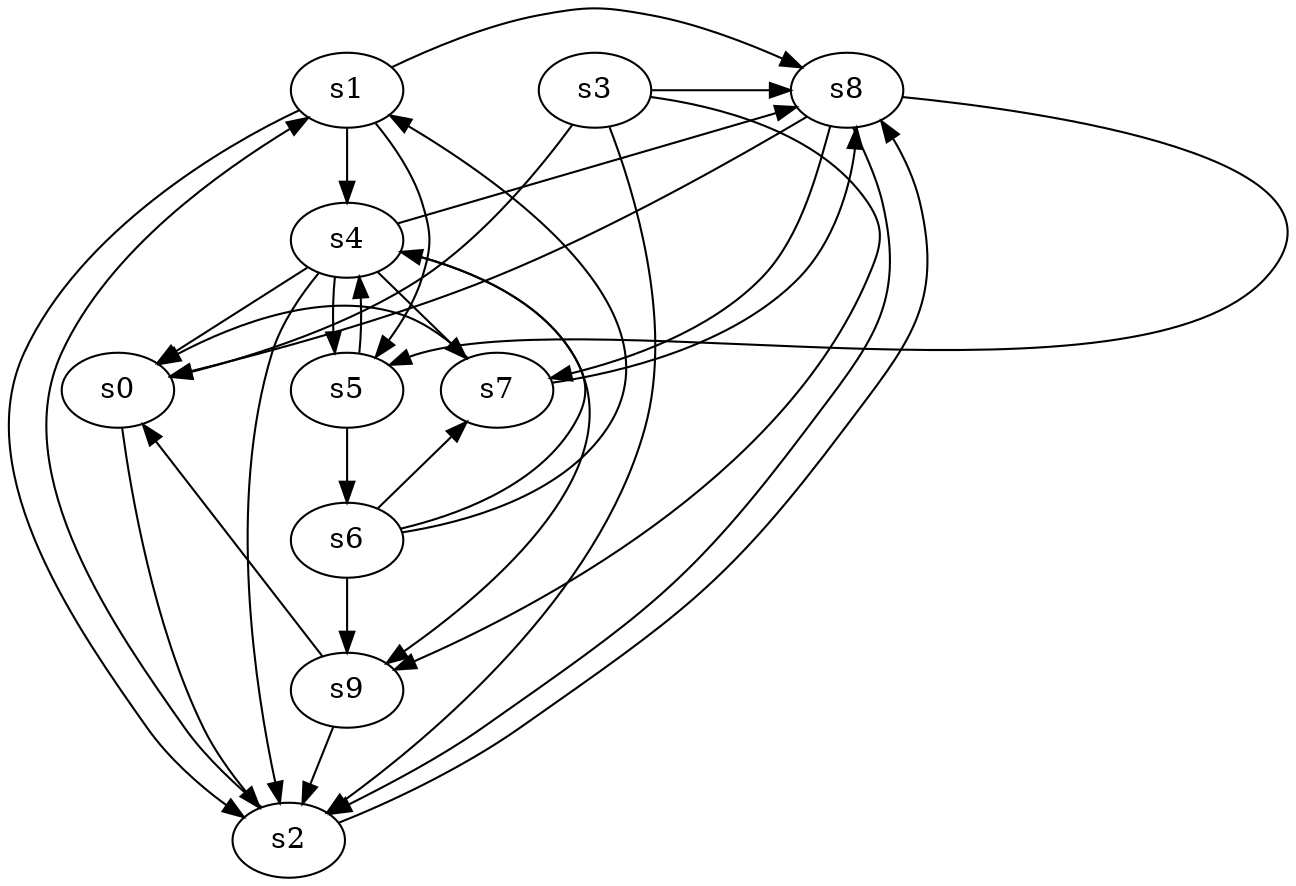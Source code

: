 digraph game_0702_complex_10 {
    s0 [name="s0", player=0, target=1];
    s1 [name="s1", player=0];
    s2 [name="s2", player=0, target=1];
    s3 [name="s3", player=0];
    s4 [name="s4", player=0, target=1];
    s5 [name="s5", player=0, target=1];
    s6 [name="s6", player=0];
    s7 [name="s7", player=1, target=1];
    s8 [name="s8", player=1];
    s9 [name="s9", player=0];

    s0 -> s2 [constraint="time % 2 == 1 && time % 5 == 4"];
    s1 -> s2 [constraint="time % 5 == 1 || time % 5 == 0"];
    s1 -> s4;
    s1 -> s5 [constraint="time % 4 == 2 || time % 2 == 0"];
    s1 -> s8 [constraint="time % 5 == 2 || time % 5 == 2"];
    s2 -> s1 [constraint="time % 4 == 1 && time % 3 == 2"];
    s2 -> s8 [constraint="time % 4 == 0 && time % 5 == 3"];
    s3 -> s0 [constraint="time % 6 == 2"];
    s3 -> s2 [constraint="time % 2 == 0 || time % 3 == 0"];
    s3 -> s8 [constraint="time % 3 == 2"];
    s3 -> s9 [constraint="time % 3 == 2 || time % 2 == 0"];
    s4 -> s0;
    s4 -> s2;
    s4 -> s5;
    s4 -> s7;
    s4 -> s8 [constraint="time % 8 == 4"];
    s4 -> s9;
    s5 -> s4 [constraint="time % 5 == 4 || time % 2 == 1"];
    s5 -> s6;
    s6 -> s1 [constraint="!(time % 6 == 4)"];
    s6 -> s4 [constraint="time % 5 == 1 || time % 5 == 4"];
    s6 -> s7 [constraint="time % 3 == 0 && time % 4 == 1"];
    s6 -> s9;
    s7 -> s0 [constraint="time % 4 == 1 || time % 4 == 1"];
    s7 -> s8 [constraint="time % 3 == 1 || time % 2 == 0"];
    s8 -> s0 [constraint="time == 3 || time == 6 || time == 11 || time == 16"];
    s8 -> s2 [constraint="time % 3 == 2 && time % 3 == 1"];
    s8 -> s5 [constraint="time % 5 == 4"];
    s8 -> s7 [constraint="time == 2 || time == 17"];
    s9 -> s0 [constraint="time % 3 == 1 || time % 5 == 3"];
    s9 -> s2;
}
